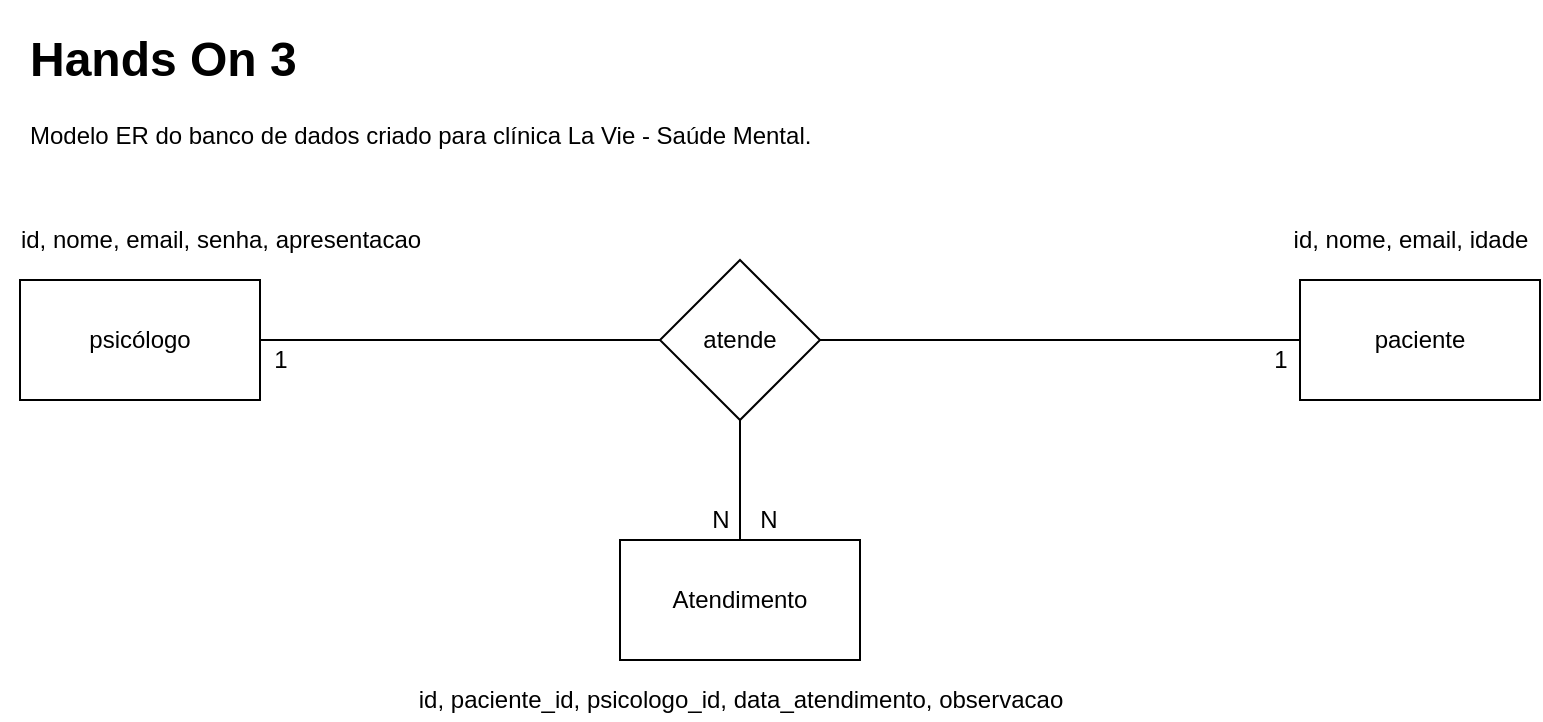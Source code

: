 <mxfile version="18.1.1" type="device"><diagram id="LArnnXLwf4HedJG8ZlNW" name="Page-1"><mxGraphModel dx="1108" dy="442" grid="1" gridSize="10" guides="1" tooltips="1" connect="1" arrows="1" fold="1" page="1" pageScale="1" pageWidth="827" pageHeight="1169" math="0" shadow="0"><root><mxCell id="0"/><mxCell id="1" parent="0"/><mxCell id="T-cRQDpahstr3Hru0qdm-1" value="psicólogo" style="rounded=0;whiteSpace=wrap;html=1;" vertex="1" parent="1"><mxGeometry x="40" y="160" width="120" height="60" as="geometry"/></mxCell><mxCell id="T-cRQDpahstr3Hru0qdm-2" value="&lt;span style=&quot;&quot;&gt;paciente&lt;/span&gt;" style="rounded=0;whiteSpace=wrap;html=1;" vertex="1" parent="1"><mxGeometry x="680" y="160" width="120" height="60" as="geometry"/></mxCell><mxCell id="T-cRQDpahstr3Hru0qdm-4" value="Atendimento" style="rounded=0;whiteSpace=wrap;html=1;" vertex="1" parent="1"><mxGeometry x="340" y="290" width="120" height="60" as="geometry"/></mxCell><mxCell id="T-cRQDpahstr3Hru0qdm-5" value="atende" style="rhombus;whiteSpace=wrap;html=1;" vertex="1" parent="1"><mxGeometry x="360" y="150" width="80" height="80" as="geometry"/></mxCell><mxCell id="T-cRQDpahstr3Hru0qdm-12" value="" style="endArrow=none;html=1;rounded=0;exitX=1;exitY=0.5;exitDx=0;exitDy=0;entryX=0;entryY=0.5;entryDx=0;entryDy=0;" edge="1" parent="1" source="T-cRQDpahstr3Hru0qdm-1" target="T-cRQDpahstr3Hru0qdm-5"><mxGeometry width="50" height="50" relative="1" as="geometry"><mxPoint x="170" y="240" as="sourcePoint"/><mxPoint x="220" y="190" as="targetPoint"/></mxGeometry></mxCell><mxCell id="T-cRQDpahstr3Hru0qdm-14" value="" style="endArrow=none;html=1;rounded=0;exitX=1;exitY=0.5;exitDx=0;exitDy=0;entryX=0;entryY=0.5;entryDx=0;entryDy=0;" edge="1" parent="1" source="T-cRQDpahstr3Hru0qdm-5" target="T-cRQDpahstr3Hru0qdm-2"><mxGeometry width="50" height="50" relative="1" as="geometry"><mxPoint x="620" y="190" as="sourcePoint"/><mxPoint x="680" y="165" as="targetPoint"/></mxGeometry></mxCell><mxCell id="T-cRQDpahstr3Hru0qdm-17" value="" style="endArrow=none;html=1;rounded=0;exitX=0.5;exitY=0;exitDx=0;exitDy=0;entryX=0.5;entryY=1;entryDx=0;entryDy=0;" edge="1" parent="1" source="T-cRQDpahstr3Hru0qdm-4" target="T-cRQDpahstr3Hru0qdm-5"><mxGeometry width="50" height="50" relative="1" as="geometry"><mxPoint x="480" y="260" as="sourcePoint"/><mxPoint x="530" y="210" as="targetPoint"/></mxGeometry></mxCell><mxCell id="T-cRQDpahstr3Hru0qdm-18" value="1" style="text;html=1;align=center;verticalAlign=middle;resizable=0;points=[];autosize=1;strokeColor=none;fillColor=none;" vertex="1" parent="1"><mxGeometry x="660" y="190" width="20" height="20" as="geometry"/></mxCell><mxCell id="T-cRQDpahstr3Hru0qdm-19" value="N" style="text;html=1;align=center;verticalAlign=middle;resizable=0;points=[];autosize=1;strokeColor=none;fillColor=none;" vertex="1" parent="1"><mxGeometry x="404" y="270" width="20" height="20" as="geometry"/></mxCell><mxCell id="T-cRQDpahstr3Hru0qdm-20" value="N" style="text;html=1;align=center;verticalAlign=middle;resizable=0;points=[];autosize=1;strokeColor=none;fillColor=none;" vertex="1" parent="1"><mxGeometry x="380" y="270" width="20" height="20" as="geometry"/></mxCell><mxCell id="T-cRQDpahstr3Hru0qdm-21" value="1" style="text;html=1;align=center;verticalAlign=middle;resizable=0;points=[];autosize=1;strokeColor=none;fillColor=none;" vertex="1" parent="1"><mxGeometry x="160" y="190" width="20" height="20" as="geometry"/></mxCell><mxCell id="T-cRQDpahstr3Hru0qdm-22" value="id, nome, email, senha, apresentacao" style="text;html=1;align=center;verticalAlign=middle;resizable=0;points=[];autosize=1;strokeColor=none;fillColor=none;" vertex="1" parent="1"><mxGeometry x="30" y="130" width="220" height="20" as="geometry"/></mxCell><mxCell id="T-cRQDpahstr3Hru0qdm-23" value="id, nome, email, idade" style="text;html=1;align=center;verticalAlign=middle;resizable=0;points=[];autosize=1;strokeColor=none;fillColor=none;" vertex="1" parent="1"><mxGeometry x="670" y="130" width="130" height="20" as="geometry"/></mxCell><mxCell id="T-cRQDpahstr3Hru0qdm-24" value="id, paciente_id, psicologo_id, data_atendimento, observacao" style="text;html=1;align=center;verticalAlign=middle;resizable=0;points=[];autosize=1;strokeColor=none;fillColor=none;" vertex="1" parent="1"><mxGeometry x="230" y="360" width="340" height="20" as="geometry"/></mxCell><mxCell id="T-cRQDpahstr3Hru0qdm-25" value="&lt;h1&gt;Hands On 3&lt;/h1&gt;&lt;p&gt;Modelo ER do banco de dados criado para clínica La Vie - Saúde Mental.&lt;/p&gt;" style="text;html=1;strokeColor=none;fillColor=none;spacing=5;spacingTop=-20;whiteSpace=wrap;overflow=hidden;rounded=0;" vertex="1" parent="1"><mxGeometry x="40" y="30" width="450" height="120" as="geometry"/></mxCell></root></mxGraphModel></diagram></mxfile>